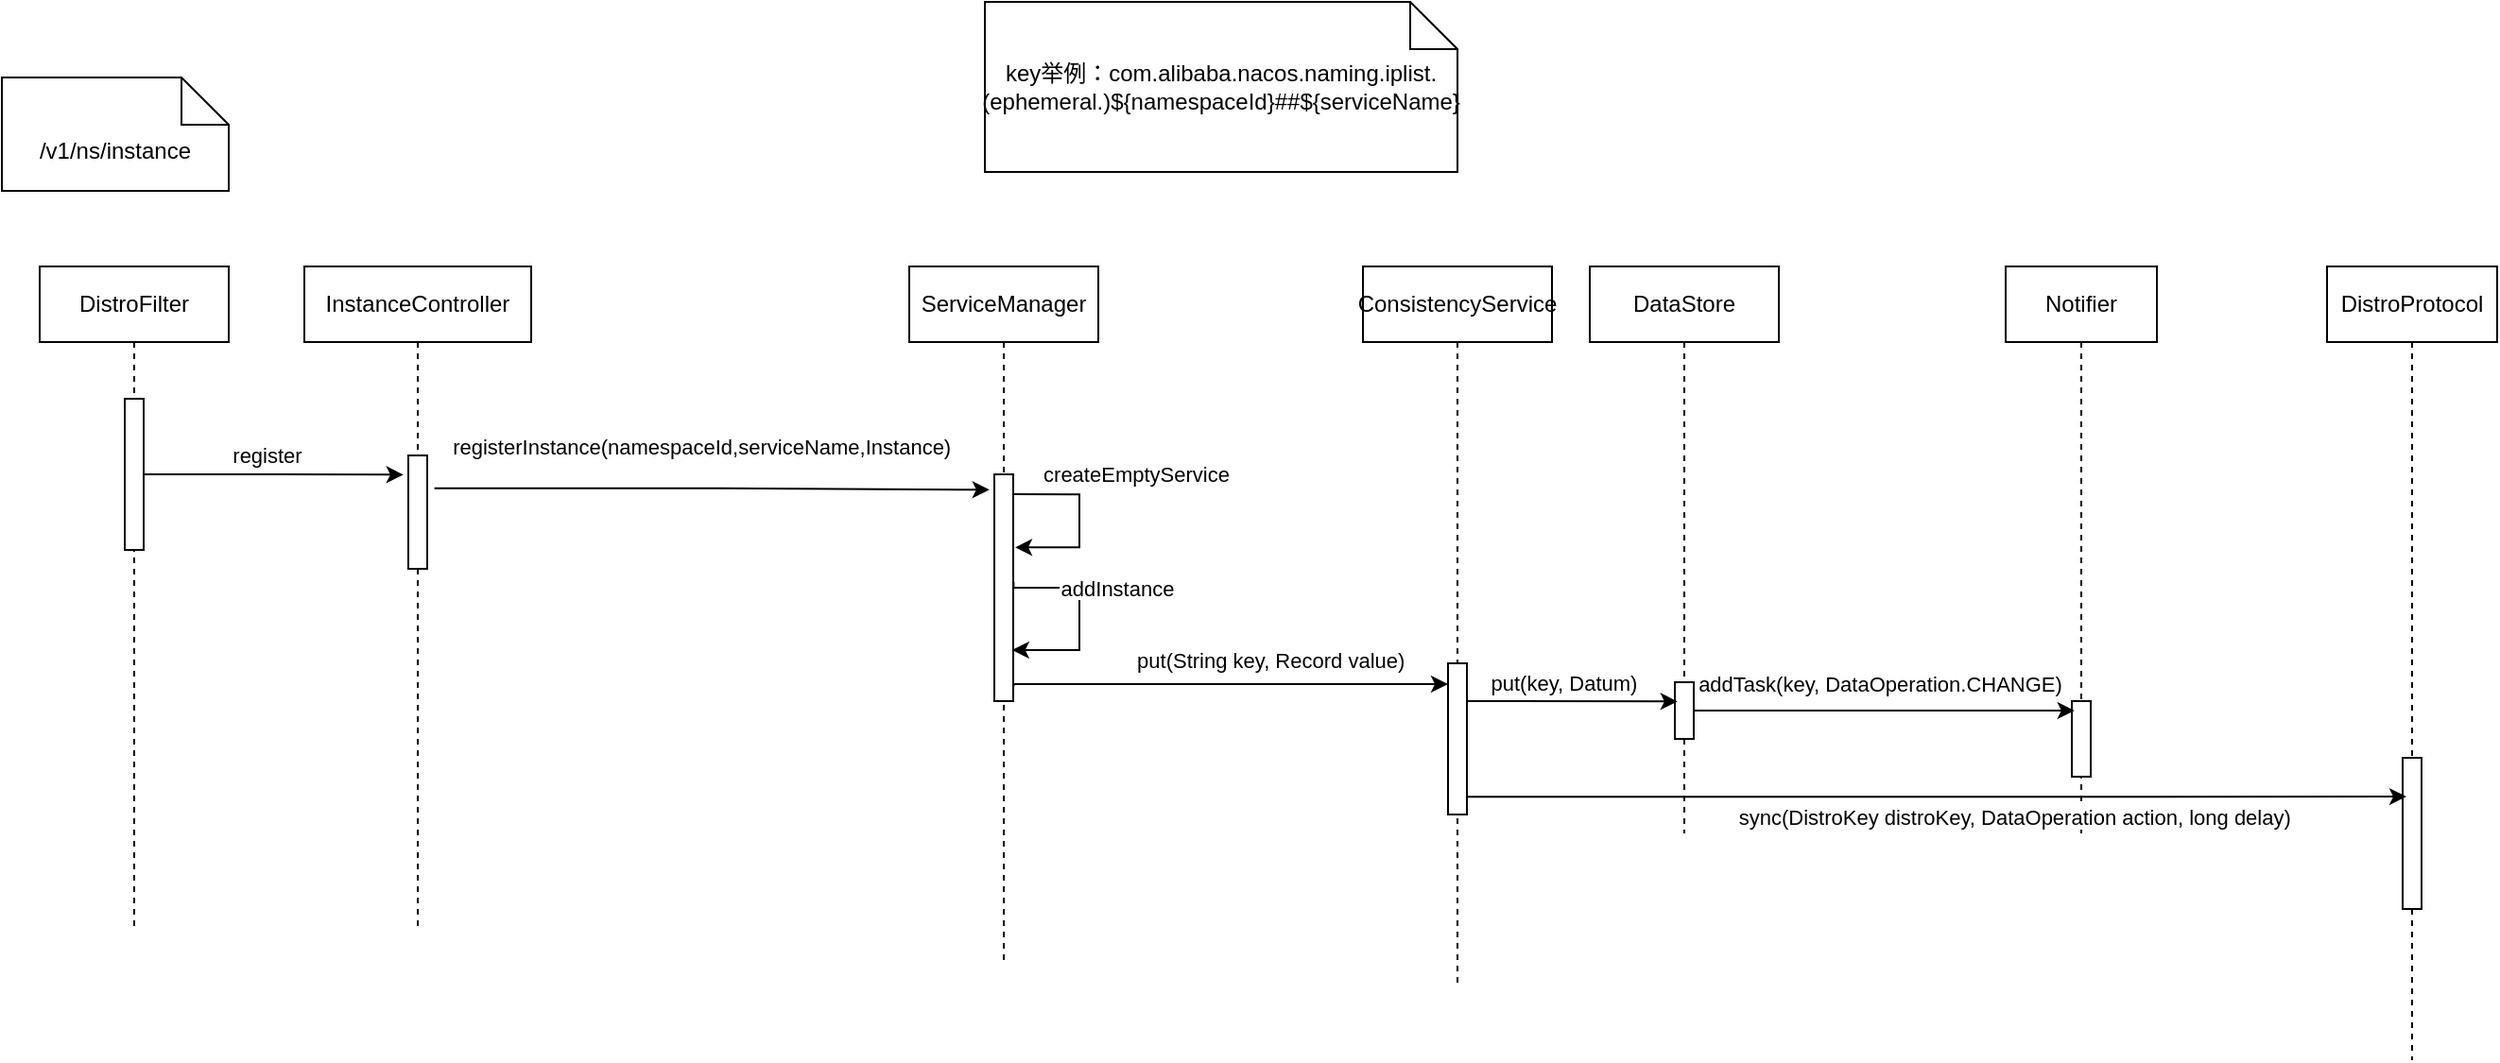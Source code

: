 <mxfile version="14.5.9" type="device"><diagram id="kgpKYQtTHZ0yAKxKKP6v" name="Page-1"><mxGraphModel dx="1038" dy="556" grid="1" gridSize="10" guides="1" tooltips="1" connect="1" arrows="1" fold="1" page="1" pageScale="1" pageWidth="850" pageHeight="1100" math="0" shadow="0"><root><mxCell id="0"/><mxCell id="1" parent="0"/><mxCell id="VQWGIFEetUjbJfsnWANM-1" value="DistroFilter" style="shape=umlLifeline;perimeter=lifelinePerimeter;whiteSpace=wrap;container=1;collapsible=0;recursiveResize=0;outlineConnect=0;" vertex="1" parent="1"><mxGeometry x="130" y="660" width="100" height="350" as="geometry"/></mxCell><mxCell id="VQWGIFEetUjbJfsnWANM-2" value="" style="html=1;points=[];perimeter=orthogonalPerimeter;" vertex="1" parent="VQWGIFEetUjbJfsnWANM-1"><mxGeometry x="45" y="70" width="10" height="80" as="geometry"/></mxCell><mxCell id="VQWGIFEetUjbJfsnWANM-3" value="InstanceController" style="shape=umlLifeline;perimeter=lifelinePerimeter;whiteSpace=wrap;container=1;collapsible=0;recursiveResize=0;outlineConnect=0;" vertex="1" parent="1"><mxGeometry x="270" y="660" width="120" height="350" as="geometry"/></mxCell><mxCell id="VQWGIFEetUjbJfsnWANM-4" value="" style="html=1;points=[];perimeter=orthogonalPerimeter;" vertex="1" parent="VQWGIFEetUjbJfsnWANM-3"><mxGeometry x="55" y="100" width="10" height="60" as="geometry"/></mxCell><mxCell id="VQWGIFEetUjbJfsnWANM-6" value="/v1/ns/instance" style="shape=note2;boundedLbl=1;whiteSpace=wrap;size=25;verticalAlign=top;align=center;html=1;" vertex="1" parent="1"><mxGeometry x="110" y="560" width="120" height="60" as="geometry"/></mxCell><mxCell id="VQWGIFEetUjbJfsnWANM-7" style="edgeStyle=orthogonalEdgeStyle;rounded=0;orthogonalLoop=1;jettySize=auto;html=1;entryX=-0.26;entryY=0.17;entryDx=0;entryDy=0;entryPerimeter=0;" edge="1" parent="1" source="VQWGIFEetUjbJfsnWANM-2" target="VQWGIFEetUjbJfsnWANM-4"><mxGeometry relative="1" as="geometry"/></mxCell><mxCell id="VQWGIFEetUjbJfsnWANM-8" value="register" style="edgeLabel;align=center;verticalAlign=middle;resizable=0;points=[];html=1;" vertex="1" connectable="0" parent="VQWGIFEetUjbJfsnWANM-7"><mxGeometry x="-0.286" relative="1" as="geometry"><mxPoint x="15.92" y="-10" as="offset"/></mxGeometry></mxCell><mxCell id="VQWGIFEetUjbJfsnWANM-9" value="ServiceManager" style="shape=umlLifeline;perimeter=lifelinePerimeter;whiteSpace=wrap;container=1;collapsible=0;recursiveResize=0;outlineConnect=0;" vertex="1" parent="1"><mxGeometry x="590" y="660" width="100" height="370" as="geometry"/></mxCell><mxCell id="VQWGIFEetUjbJfsnWANM-11" value="" style="html=1;points=[];perimeter=orthogonalPerimeter;" vertex="1" parent="VQWGIFEetUjbJfsnWANM-9"><mxGeometry x="45" y="110" width="10" height="120" as="geometry"/></mxCell><mxCell id="VQWGIFEetUjbJfsnWANM-21" style="edgeStyle=orthogonalEdgeStyle;rounded=0;orthogonalLoop=1;jettySize=auto;html=1;exitX=1.02;exitY=0.475;exitDx=0;exitDy=0;exitPerimeter=0;entryX=0.94;entryY=0.775;entryDx=0;entryDy=0;entryPerimeter=0;" edge="1" parent="VQWGIFEetUjbJfsnWANM-9" source="VQWGIFEetUjbJfsnWANM-11" target="VQWGIFEetUjbJfsnWANM-11"><mxGeometry relative="1" as="geometry"><mxPoint x="55" y="190" as="sourcePoint"/><Array as="points"><mxPoint x="55" y="170"/><mxPoint x="90" y="170"/><mxPoint x="90" y="203"/></Array></mxGeometry></mxCell><mxCell id="VQWGIFEetUjbJfsnWANM-22" value="addInstance" style="edgeLabel;align=center;verticalAlign=middle;resizable=0;points=[];" vertex="1" connectable="0" parent="VQWGIFEetUjbJfsnWANM-21"><mxGeometry x="0.235" relative="1" as="geometry"><mxPoint x="20" y="-28.2" as="offset"/></mxGeometry></mxCell><mxCell id="VQWGIFEetUjbJfsnWANM-19" style="edgeStyle=orthogonalEdgeStyle;rounded=0;orthogonalLoop=1;jettySize=auto;html=1;entryX=1.1;entryY=0.322;entryDx=0;entryDy=0;entryPerimeter=0;exitX=0.94;exitY=0.088;exitDx=0;exitDy=0;exitPerimeter=0;" edge="1" parent="VQWGIFEetUjbJfsnWANM-9" source="VQWGIFEetUjbJfsnWANM-11" target="VQWGIFEetUjbJfsnWANM-11"><mxGeometry relative="1" as="geometry"><mxPoint x="390" y="149" as="sourcePoint"/><mxPoint x="160" y="150" as="targetPoint"/><Array as="points"><mxPoint x="90" y="121"/><mxPoint x="90" y="149"/></Array></mxGeometry></mxCell><mxCell id="VQWGIFEetUjbJfsnWANM-20" value="createEmptyService" style="edgeLabel;align=center;verticalAlign=middle;resizable=0;points=[];" vertex="1" connectable="0" parent="VQWGIFEetUjbJfsnWANM-19"><mxGeometry x="-0.248" y="-2" relative="1" as="geometry"><mxPoint x="32" y="-12.4" as="offset"/></mxGeometry></mxCell><mxCell id="VQWGIFEetUjbJfsnWANM-12" style="edgeStyle=orthogonalEdgeStyle;rounded=0;orthogonalLoop=1;jettySize=auto;html=1;entryX=-0.26;entryY=0.068;entryDx=0;entryDy=0;entryPerimeter=0;exitX=1.38;exitY=0.29;exitDx=0;exitDy=0;exitPerimeter=0;" edge="1" parent="1" source="VQWGIFEetUjbJfsnWANM-4" target="VQWGIFEetUjbJfsnWANM-11"><mxGeometry relative="1" as="geometry"/></mxCell><mxCell id="VQWGIFEetUjbJfsnWANM-13" value="registerInstance(namespaceId,serviceName,Instance)" style="edgeLabel;align=center;verticalAlign=middle;resizable=0;points=[];" vertex="1" connectable="0" parent="VQWGIFEetUjbJfsnWANM-12"><mxGeometry x="0.178" y="3" relative="1" as="geometry"><mxPoint x="-31.4" y="-20.4" as="offset"/></mxGeometry></mxCell><mxCell id="VQWGIFEetUjbJfsnWANM-14" value="ConsistencyService" style="shape=umlLifeline;perimeter=lifelinePerimeter;whiteSpace=wrap;container=1;collapsible=0;recursiveResize=0;outlineConnect=0;" vertex="1" parent="1"><mxGeometry x="830" y="660" width="100" height="380" as="geometry"/></mxCell><mxCell id="VQWGIFEetUjbJfsnWANM-15" value="" style="html=1;points=[];perimeter=orthogonalPerimeter;" vertex="1" parent="VQWGIFEetUjbJfsnWANM-14"><mxGeometry x="45" y="210" width="10" height="80" as="geometry"/></mxCell><mxCell id="VQWGIFEetUjbJfsnWANM-16" style="edgeStyle=orthogonalEdgeStyle;rounded=0;orthogonalLoop=1;jettySize=auto;html=1;exitX=1.02;exitY=0.935;exitDx=0;exitDy=0;exitPerimeter=0;" edge="1" parent="1" source="VQWGIFEetUjbJfsnWANM-11" target="VQWGIFEetUjbJfsnWANM-15"><mxGeometry relative="1" as="geometry"><mxPoint x="990" y="910" as="sourcePoint"/><mxPoint x="850" y="884" as="targetPoint"/><Array as="points"><mxPoint x="645" y="881"/></Array></mxGeometry></mxCell><mxCell id="VQWGIFEetUjbJfsnWANM-17" value="put(String key, Record value)" style="edgeLabel;align=center;verticalAlign=middle;resizable=0;points=[];" vertex="1" connectable="0" parent="VQWGIFEetUjbJfsnWANM-16"><mxGeometry x="0.175" y="-1" relative="1" as="geometry"><mxPoint x="1.6" y="-14.41" as="offset"/></mxGeometry></mxCell><mxCell id="VQWGIFEetUjbJfsnWANM-18" value="key举例：com.alibaba.nacos.naming.iplist.(ephemeral.)${namespaceId}##${serviceName}" style="shape=note2;boundedLbl=1;size=25;verticalAlign=middle;align=center;whiteSpace=wrap;" vertex="1" parent="1"><mxGeometry x="630" y="520" width="250" height="90" as="geometry"/></mxCell><mxCell id="VQWGIFEetUjbJfsnWANM-23" value="DataStore" style="shape=umlLifeline;perimeter=lifelinePerimeter;whiteSpace=wrap;container=1;collapsible=0;recursiveResize=0;outlineConnect=0;" vertex="1" parent="1"><mxGeometry x="950" y="660" width="100" height="300" as="geometry"/></mxCell><mxCell id="VQWGIFEetUjbJfsnWANM-25" value="" style="html=1;points=[];perimeter=orthogonalPerimeter;" vertex="1" parent="VQWGIFEetUjbJfsnWANM-23"><mxGeometry x="45" y="220" width="10" height="30" as="geometry"/></mxCell><mxCell id="VQWGIFEetUjbJfsnWANM-24" value="DistroProtocol" style="shape=umlLifeline;perimeter=lifelinePerimeter;whiteSpace=wrap;container=1;collapsible=0;recursiveResize=0;outlineConnect=0;" vertex="1" parent="1"><mxGeometry x="1340" y="660" width="90" height="420" as="geometry"/></mxCell><mxCell id="VQWGIFEetUjbJfsnWANM-32" value="" style="html=1;points=[];perimeter=orthogonalPerimeter;" vertex="1" parent="VQWGIFEetUjbJfsnWANM-24"><mxGeometry x="40" y="260" width="10" height="80" as="geometry"/></mxCell><mxCell id="VQWGIFEetUjbJfsnWANM-26" style="edgeStyle=orthogonalEdgeStyle;rounded=0;orthogonalLoop=1;jettySize=auto;html=1;entryX=0.14;entryY=0.34;entryDx=0;entryDy=0;entryPerimeter=0;" edge="1" parent="1" source="VQWGIFEetUjbJfsnWANM-15" target="VQWGIFEetUjbJfsnWANM-25"><mxGeometry relative="1" as="geometry"><Array as="points"><mxPoint x="910" y="890"/><mxPoint x="910" y="890"/></Array></mxGeometry></mxCell><mxCell id="VQWGIFEetUjbJfsnWANM-27" value="put(key, Datum)" style="edgeLabel;align=center;verticalAlign=middle;resizable=0;points=[];" vertex="1" connectable="0" parent="VQWGIFEetUjbJfsnWANM-26"><mxGeometry x="0.321" y="1" relative="1" as="geometry"><mxPoint x="-22.27" y="-9.21" as="offset"/></mxGeometry></mxCell><mxCell id="VQWGIFEetUjbJfsnWANM-28" value="Notifier" style="shape=umlLifeline;perimeter=lifelinePerimeter;whiteSpace=wrap;container=1;collapsible=0;recursiveResize=0;outlineConnect=0;" vertex="1" parent="1"><mxGeometry x="1170" y="660" width="80" height="300" as="geometry"/></mxCell><mxCell id="VQWGIFEetUjbJfsnWANM-29" value="" style="html=1;points=[];perimeter=orthogonalPerimeter;" vertex="1" parent="VQWGIFEetUjbJfsnWANM-28"><mxGeometry x="35" y="230" width="10" height="40" as="geometry"/></mxCell><mxCell id="VQWGIFEetUjbJfsnWANM-30" style="edgeStyle=orthogonalEdgeStyle;rounded=0;orthogonalLoop=1;jettySize=auto;html=1;entryX=0.14;entryY=0.125;entryDx=0;entryDy=0;entryPerimeter=0;" edge="1" parent="1" source="VQWGIFEetUjbJfsnWANM-25" target="VQWGIFEetUjbJfsnWANM-29"><mxGeometry relative="1" as="geometry"/></mxCell><mxCell id="VQWGIFEetUjbJfsnWANM-31" value="addTask(key, DataOperation.CHANGE)" style="edgeLabel;align=center;verticalAlign=middle;resizable=0;points=[];" vertex="1" connectable="0" parent="VQWGIFEetUjbJfsnWANM-30"><mxGeometry x="0.315" y="-1" relative="1" as="geometry"><mxPoint x="-34" y="-16" as="offset"/></mxGeometry></mxCell><mxCell id="VQWGIFEetUjbJfsnWANM-33" style="edgeStyle=orthogonalEdgeStyle;rounded=0;orthogonalLoop=1;jettySize=auto;html=1;entryX=0.2;entryY=0.257;entryDx=0;entryDy=0;entryPerimeter=0;" edge="1" parent="1" target="VQWGIFEetUjbJfsnWANM-32"><mxGeometry relative="1" as="geometry"><mxPoint x="885" y="942.96" as="sourcePoint"/><mxPoint x="1370" y="940" as="targetPoint"/><Array as="points"><mxPoint x="885" y="941"/></Array></mxGeometry></mxCell><mxCell id="VQWGIFEetUjbJfsnWANM-34" value="sync(DistroKey distroKey, DataOperation action, long delay)" style="edgeLabel;align=center;verticalAlign=middle;resizable=0;points=[];" vertex="1" connectable="0" parent="VQWGIFEetUjbJfsnWANM-33"><mxGeometry x="0.217" y="-1" relative="1" as="geometry"><mxPoint x="-12" y="9" as="offset"/></mxGeometry></mxCell></root></mxGraphModel></diagram></mxfile>